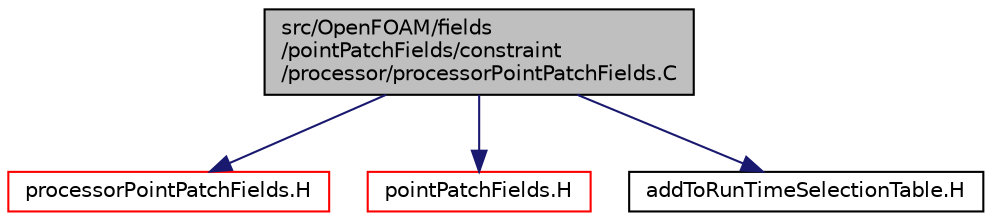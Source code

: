 digraph "src/OpenFOAM/fields/pointPatchFields/constraint/processor/processorPointPatchFields.C"
{
  bgcolor="transparent";
  edge [fontname="Helvetica",fontsize="10",labelfontname="Helvetica",labelfontsize="10"];
  node [fontname="Helvetica",fontsize="10",shape=record];
  Node0 [label="src/OpenFOAM/fields\l/pointPatchFields/constraint\l/processor/processorPointPatchFields.C",height=0.2,width=0.4,color="black", fillcolor="grey75", style="filled", fontcolor="black"];
  Node0 -> Node1 [color="midnightblue",fontsize="10",style="solid",fontname="Helvetica"];
  Node1 [label="processorPointPatchFields.H",height=0.2,width=0.4,color="red",URL="$a10736.html"];
  Node0 -> Node272 [color="midnightblue",fontsize="10",style="solid",fontname="Helvetica"];
  Node272 [label="pointPatchFields.H",height=0.2,width=0.4,color="red",URL="$a10880.html"];
  Node0 -> Node274 [color="midnightblue",fontsize="10",style="solid",fontname="Helvetica"];
  Node274 [label="addToRunTimeSelectionTable.H",height=0.2,width=0.4,color="black",URL="$a09989.html",tooltip="Macros for easy insertion into run-time selection tables. "];
}
